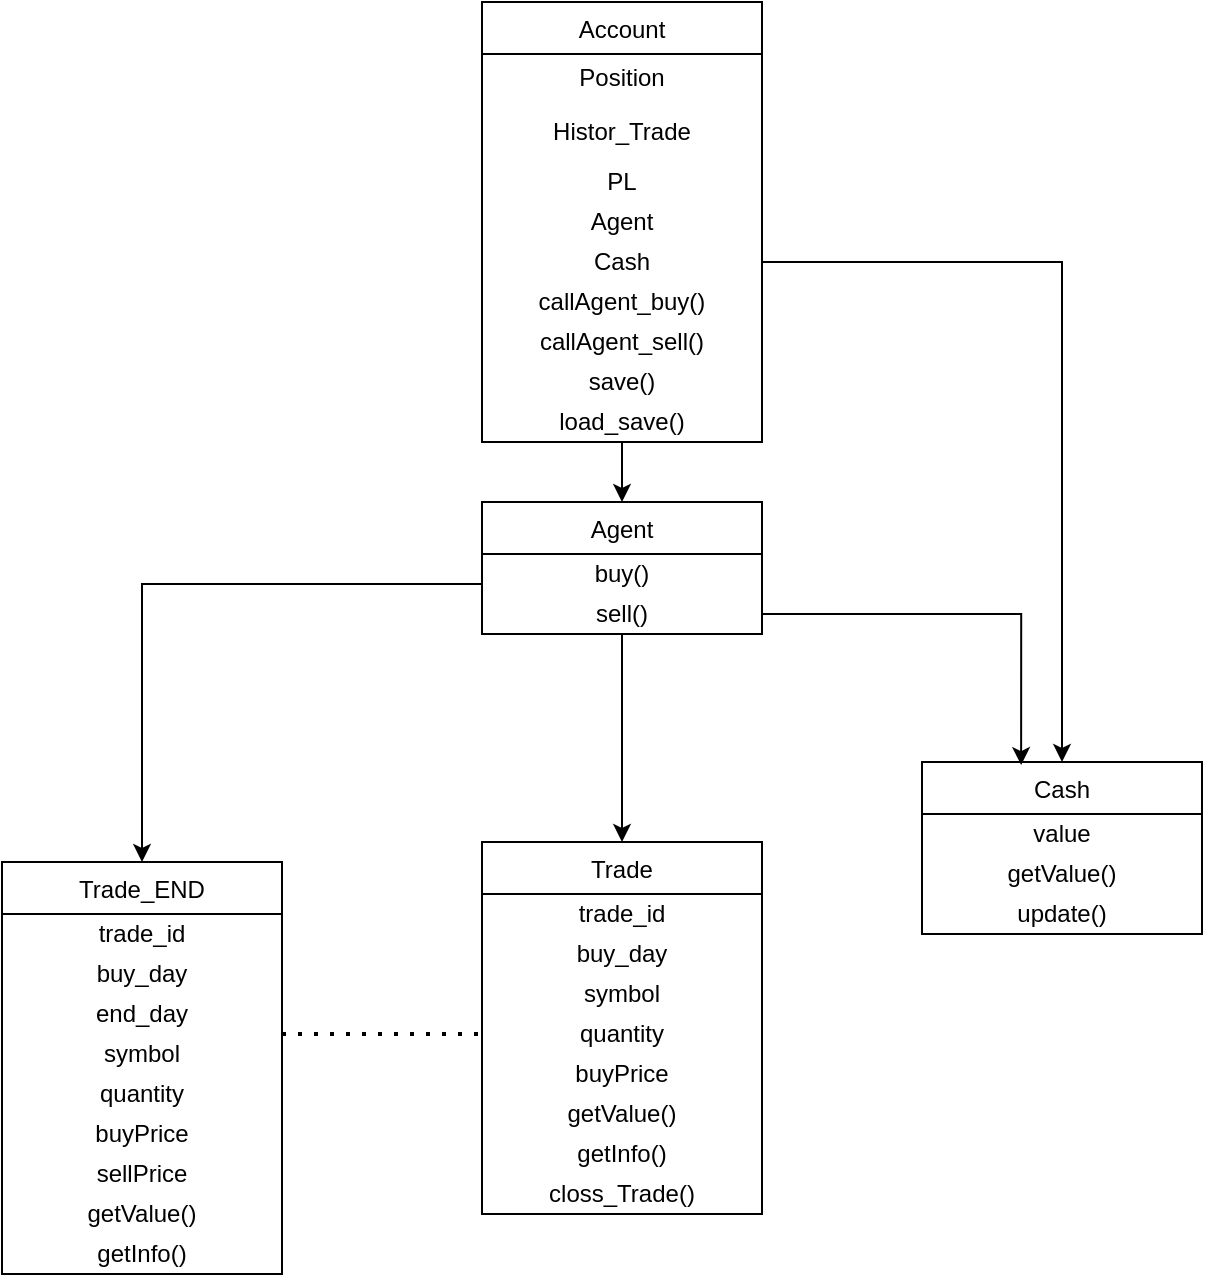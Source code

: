 <mxfile version="15.1.1" type="device"><diagram id="C5RBs43oDa-KdzZeNtuy" name="Page-1"><mxGraphModel dx="946" dy="614" grid="1" gridSize="10" guides="1" tooltips="1" connect="1" arrows="1" fold="1" page="1" pageScale="1" pageWidth="827" pageHeight="1169" math="0" shadow="0"><root><mxCell id="WIyWlLk6GJQsqaUBKTNV-0"/><mxCell id="WIyWlLk6GJQsqaUBKTNV-1" parent="WIyWlLk6GJQsqaUBKTNV-0"/><mxCell id="2rC64kXPnuxF-6ehm7gW-0" value="Account" style="swimlane;fontStyle=0;childLayout=stackLayout;horizontal=1;startSize=26;horizontalStack=0;resizeParent=1;resizeParentMax=0;resizeLast=0;collapsible=1;marginBottom=0;" parent="WIyWlLk6GJQsqaUBKTNV-1" vertex="1"><mxGeometry x="360" y="130" width="140" height="220" as="geometry"/></mxCell><mxCell id="2rC64kXPnuxF-6ehm7gW-4" value="Position" style="text;html=1;strokeColor=none;fillColor=none;align=center;verticalAlign=middle;whiteSpace=wrap;rounded=0;" parent="2rC64kXPnuxF-6ehm7gW-0" vertex="1"><mxGeometry y="26" width="140" height="24" as="geometry"/></mxCell><mxCell id="2rC64kXPnuxF-6ehm7gW-14" value="Histor_Trade" style="text;html=1;strokeColor=none;fillColor=none;align=center;verticalAlign=middle;whiteSpace=wrap;rounded=0;" parent="2rC64kXPnuxF-6ehm7gW-0" vertex="1"><mxGeometry y="50" width="140" height="30" as="geometry"/></mxCell><mxCell id="2rC64kXPnuxF-6ehm7gW-15" value="PL" style="text;html=1;strokeColor=none;fillColor=none;align=center;verticalAlign=middle;whiteSpace=wrap;rounded=0;" parent="2rC64kXPnuxF-6ehm7gW-0" vertex="1"><mxGeometry y="80" width="140" height="20" as="geometry"/></mxCell><mxCell id="2rC64kXPnuxF-6ehm7gW-17" value="Agent" style="text;html=1;strokeColor=none;fillColor=none;align=center;verticalAlign=middle;whiteSpace=wrap;rounded=0;" parent="2rC64kXPnuxF-6ehm7gW-0" vertex="1"><mxGeometry y="100" width="140" height="20" as="geometry"/></mxCell><mxCell id="opL8qgM6BipaobTIu2Ud-0" value="Cash" style="text;html=1;strokeColor=none;fillColor=none;align=center;verticalAlign=middle;whiteSpace=wrap;rounded=0;" parent="2rC64kXPnuxF-6ehm7gW-0" vertex="1"><mxGeometry y="120" width="140" height="20" as="geometry"/></mxCell><mxCell id="2rC64kXPnuxF-6ehm7gW-18" value="callAgent_buy()" style="text;html=1;strokeColor=none;fillColor=none;align=center;verticalAlign=middle;whiteSpace=wrap;rounded=0;" parent="2rC64kXPnuxF-6ehm7gW-0" vertex="1"><mxGeometry y="140" width="140" height="20" as="geometry"/></mxCell><mxCell id="2rC64kXPnuxF-6ehm7gW-23" value="callAgent_sell()" style="text;html=1;strokeColor=none;fillColor=none;align=center;verticalAlign=middle;whiteSpace=wrap;rounded=0;" parent="2rC64kXPnuxF-6ehm7gW-0" vertex="1"><mxGeometry y="160" width="140" height="20" as="geometry"/></mxCell><mxCell id="2rC64kXPnuxF-6ehm7gW-31" value="save()" style="text;html=1;strokeColor=none;fillColor=none;align=center;verticalAlign=middle;whiteSpace=wrap;rounded=0;" parent="2rC64kXPnuxF-6ehm7gW-0" vertex="1"><mxGeometry y="180" width="140" height="20" as="geometry"/></mxCell><mxCell id="2rC64kXPnuxF-6ehm7gW-33" value="load_save()" style="text;html=1;strokeColor=none;fillColor=none;align=center;verticalAlign=middle;whiteSpace=wrap;rounded=0;" parent="2rC64kXPnuxF-6ehm7gW-0" vertex="1"><mxGeometry y="200" width="140" height="20" as="geometry"/></mxCell><mxCell id="2rC64kXPnuxF-6ehm7gW-5" value="Trade" style="swimlane;fontStyle=0;childLayout=stackLayout;horizontal=1;startSize=26;horizontalStack=0;resizeParent=1;resizeParentMax=0;resizeLast=0;collapsible=1;marginBottom=0;" parent="WIyWlLk6GJQsqaUBKTNV-1" vertex="1"><mxGeometry x="360" y="550" width="140" height="186" as="geometry"/></mxCell><mxCell id="2rC64kXPnuxF-6ehm7gW-24" value="trade_id" style="text;html=1;strokeColor=none;fillColor=none;align=center;verticalAlign=middle;whiteSpace=wrap;rounded=0;" parent="2rC64kXPnuxF-6ehm7gW-5" vertex="1"><mxGeometry y="26" width="140" height="20" as="geometry"/></mxCell><mxCell id="2rC64kXPnuxF-6ehm7gW-10" value="&lt;span style=&quot;text-align: left&quot;&gt;buy_day&lt;/span&gt;" style="text;html=1;strokeColor=none;fillColor=none;align=center;verticalAlign=middle;whiteSpace=wrap;rounded=0;" parent="2rC64kXPnuxF-6ehm7gW-5" vertex="1"><mxGeometry y="46" width="140" height="20" as="geometry"/></mxCell><mxCell id="2rC64kXPnuxF-6ehm7gW-9" value="symbol" style="text;html=1;strokeColor=none;fillColor=none;align=center;verticalAlign=middle;whiteSpace=wrap;rounded=0;" parent="2rC64kXPnuxF-6ehm7gW-5" vertex="1"><mxGeometry y="66" width="140" height="20" as="geometry"/></mxCell><mxCell id="2rC64kXPnuxF-6ehm7gW-37" value="quantity" style="text;html=1;strokeColor=none;fillColor=none;align=center;verticalAlign=middle;whiteSpace=wrap;rounded=0;" parent="2rC64kXPnuxF-6ehm7gW-5" vertex="1"><mxGeometry y="86" width="140" height="20" as="geometry"/></mxCell><mxCell id="2rC64kXPnuxF-6ehm7gW-11" value="buyPrice" style="text;html=1;strokeColor=none;fillColor=none;align=center;verticalAlign=middle;whiteSpace=wrap;rounded=0;" parent="2rC64kXPnuxF-6ehm7gW-5" vertex="1"><mxGeometry y="106" width="140" height="20" as="geometry"/></mxCell><mxCell id="2rC64kXPnuxF-6ehm7gW-12" value="getValue()" style="text;html=1;strokeColor=none;fillColor=none;align=center;verticalAlign=middle;whiteSpace=wrap;rounded=0;" parent="2rC64kXPnuxF-6ehm7gW-5" vertex="1"><mxGeometry y="126" width="140" height="20" as="geometry"/></mxCell><mxCell id="cU3CKOKCUkHQ-kNl1_w2-0" value="getInfo()" style="text;html=1;strokeColor=none;fillColor=none;align=center;verticalAlign=middle;whiteSpace=wrap;rounded=0;" vertex="1" parent="2rC64kXPnuxF-6ehm7gW-5"><mxGeometry y="146" width="140" height="20" as="geometry"/></mxCell><mxCell id="fd6mi45esSNt1JUGEqNm-12" value="closs_Trade()" style="text;html=1;strokeColor=none;fillColor=none;align=center;verticalAlign=middle;whiteSpace=wrap;rounded=0;" parent="2rC64kXPnuxF-6ehm7gW-5" vertex="1"><mxGeometry y="166" width="140" height="20" as="geometry"/></mxCell><mxCell id="2rC64kXPnuxF-6ehm7gW-19" value="Agent" style="swimlane;fontStyle=0;childLayout=stackLayout;horizontal=1;startSize=26;horizontalStack=0;resizeParent=1;resizeParentMax=0;resizeLast=0;collapsible=1;marginBottom=0;" parent="WIyWlLk6GJQsqaUBKTNV-1" vertex="1"><mxGeometry x="360" y="380" width="140" height="66" as="geometry"/></mxCell><mxCell id="2rC64kXPnuxF-6ehm7gW-26" value="buy()" style="text;html=1;strokeColor=none;fillColor=none;align=center;verticalAlign=middle;whiteSpace=wrap;rounded=0;" parent="2rC64kXPnuxF-6ehm7gW-19" vertex="1"><mxGeometry y="26" width="140" height="20" as="geometry"/></mxCell><mxCell id="2rC64kXPnuxF-6ehm7gW-27" value="sell()" style="text;html=1;strokeColor=none;fillColor=none;align=center;verticalAlign=middle;whiteSpace=wrap;rounded=0;" parent="2rC64kXPnuxF-6ehm7gW-19" vertex="1"><mxGeometry y="46" width="140" height="20" as="geometry"/></mxCell><mxCell id="2rC64kXPnuxF-6ehm7gW-35" style="edgeStyle=orthogonalEdgeStyle;rounded=0;orthogonalLoop=1;jettySize=auto;html=1;exitX=0.5;exitY=1;exitDx=0;exitDy=0;" parent="WIyWlLk6GJQsqaUBKTNV-1" source="2rC64kXPnuxF-6ehm7gW-33" target="2rC64kXPnuxF-6ehm7gW-19" edge="1"><mxGeometry relative="1" as="geometry"/></mxCell><mxCell id="2rC64kXPnuxF-6ehm7gW-36" style="edgeStyle=orthogonalEdgeStyle;rounded=0;orthogonalLoop=1;jettySize=auto;html=1;exitX=0.5;exitY=1;exitDx=0;exitDy=0;entryX=0.5;entryY=0;entryDx=0;entryDy=0;" parent="WIyWlLk6GJQsqaUBKTNV-1" source="2rC64kXPnuxF-6ehm7gW-27" target="2rC64kXPnuxF-6ehm7gW-5" edge="1"><mxGeometry relative="1" as="geometry"/></mxCell><mxCell id="opL8qgM6BipaobTIu2Ud-1" value="Cash" style="swimlane;fontStyle=0;childLayout=stackLayout;horizontal=1;startSize=26;horizontalStack=0;resizeParent=1;resizeParentMax=0;resizeLast=0;collapsible=1;marginBottom=0;" parent="WIyWlLk6GJQsqaUBKTNV-1" vertex="1"><mxGeometry x="580" y="510" width="140" height="86" as="geometry"/></mxCell><mxCell id="opL8qgM6BipaobTIu2Ud-5" value="value" style="text;html=1;strokeColor=none;fillColor=none;align=center;verticalAlign=middle;whiteSpace=wrap;rounded=0;" parent="opL8qgM6BipaobTIu2Ud-1" vertex="1"><mxGeometry y="26" width="140" height="20" as="geometry"/></mxCell><mxCell id="opL8qgM6BipaobTIu2Ud-6" value="getValue()" style="text;html=1;strokeColor=none;fillColor=none;align=center;verticalAlign=middle;whiteSpace=wrap;rounded=0;" parent="opL8qgM6BipaobTIu2Ud-1" vertex="1"><mxGeometry y="46" width="140" height="20" as="geometry"/></mxCell><mxCell id="opL8qgM6BipaobTIu2Ud-7" value="update()" style="text;html=1;strokeColor=none;fillColor=none;align=center;verticalAlign=middle;whiteSpace=wrap;rounded=0;" parent="opL8qgM6BipaobTIu2Ud-1" vertex="1"><mxGeometry y="66" width="140" height="20" as="geometry"/></mxCell><mxCell id="opL8qgM6BipaobTIu2Ud-10" style="edgeStyle=orthogonalEdgeStyle;rounded=0;orthogonalLoop=1;jettySize=auto;html=1;exitX=1;exitY=0.5;exitDx=0;exitDy=0;entryX=0.5;entryY=0;entryDx=0;entryDy=0;" parent="WIyWlLk6GJQsqaUBKTNV-1" source="opL8qgM6BipaobTIu2Ud-0" target="opL8qgM6BipaobTIu2Ud-1" edge="1"><mxGeometry relative="1" as="geometry"/></mxCell><mxCell id="opL8qgM6BipaobTIu2Ud-11" style="edgeStyle=orthogonalEdgeStyle;rounded=0;orthogonalLoop=1;jettySize=auto;html=1;exitX=1;exitY=0.5;exitDx=0;exitDy=0;entryX=0.354;entryY=0.018;entryDx=0;entryDy=0;entryPerimeter=0;" parent="WIyWlLk6GJQsqaUBKTNV-1" source="2rC64kXPnuxF-6ehm7gW-27" target="opL8qgM6BipaobTIu2Ud-1" edge="1"><mxGeometry relative="1" as="geometry"/></mxCell><mxCell id="fd6mi45esSNt1JUGEqNm-4" value="Trade_END" style="swimlane;fontStyle=0;childLayout=stackLayout;horizontal=1;startSize=26;horizontalStack=0;resizeParent=1;resizeParentMax=0;resizeLast=0;collapsible=1;marginBottom=0;" parent="WIyWlLk6GJQsqaUBKTNV-1" vertex="1"><mxGeometry x="120" y="560" width="140" height="206" as="geometry"/></mxCell><mxCell id="fd6mi45esSNt1JUGEqNm-5" value="trade_id" style="text;html=1;strokeColor=none;fillColor=none;align=center;verticalAlign=middle;whiteSpace=wrap;rounded=0;" parent="fd6mi45esSNt1JUGEqNm-4" vertex="1"><mxGeometry y="26" width="140" height="20" as="geometry"/></mxCell><mxCell id="fd6mi45esSNt1JUGEqNm-6" value="&lt;span style=&quot;text-align: left&quot;&gt;buy_day&lt;/span&gt;" style="text;html=1;strokeColor=none;fillColor=none;align=center;verticalAlign=middle;whiteSpace=wrap;rounded=0;" parent="fd6mi45esSNt1JUGEqNm-4" vertex="1"><mxGeometry y="46" width="140" height="20" as="geometry"/></mxCell><mxCell id="fd6mi45esSNt1JUGEqNm-13" value="end_day" style="text;html=1;strokeColor=none;fillColor=none;align=center;verticalAlign=middle;whiteSpace=wrap;rounded=0;" parent="fd6mi45esSNt1JUGEqNm-4" vertex="1"><mxGeometry y="66" width="140" height="20" as="geometry"/></mxCell><mxCell id="fd6mi45esSNt1JUGEqNm-7" value="symbol" style="text;html=1;strokeColor=none;fillColor=none;align=center;verticalAlign=middle;whiteSpace=wrap;rounded=0;" parent="fd6mi45esSNt1JUGEqNm-4" vertex="1"><mxGeometry y="86" width="140" height="20" as="geometry"/></mxCell><mxCell id="fd6mi45esSNt1JUGEqNm-8" value="quantity" style="text;html=1;strokeColor=none;fillColor=none;align=center;verticalAlign=middle;whiteSpace=wrap;rounded=0;" parent="fd6mi45esSNt1JUGEqNm-4" vertex="1"><mxGeometry y="106" width="140" height="20" as="geometry"/></mxCell><mxCell id="fd6mi45esSNt1JUGEqNm-9" value="buyPrice" style="text;html=1;strokeColor=none;fillColor=none;align=center;verticalAlign=middle;whiteSpace=wrap;rounded=0;" parent="fd6mi45esSNt1JUGEqNm-4" vertex="1"><mxGeometry y="126" width="140" height="20" as="geometry"/></mxCell><mxCell id="fd6mi45esSNt1JUGEqNm-14" value="sellPrice" style="text;html=1;strokeColor=none;fillColor=none;align=center;verticalAlign=middle;whiteSpace=wrap;rounded=0;" parent="fd6mi45esSNt1JUGEqNm-4" vertex="1"><mxGeometry y="146" width="140" height="20" as="geometry"/></mxCell><mxCell id="fd6mi45esSNt1JUGEqNm-10" value="getValue()" style="text;html=1;strokeColor=none;fillColor=none;align=center;verticalAlign=middle;whiteSpace=wrap;rounded=0;" parent="fd6mi45esSNt1JUGEqNm-4" vertex="1"><mxGeometry y="166" width="140" height="20" as="geometry"/></mxCell><mxCell id="cU3CKOKCUkHQ-kNl1_w2-2" value="getInfo()" style="text;html=1;strokeColor=none;fillColor=none;align=center;verticalAlign=middle;whiteSpace=wrap;rounded=0;" vertex="1" parent="fd6mi45esSNt1JUGEqNm-4"><mxGeometry y="186" width="140" height="20" as="geometry"/></mxCell><mxCell id="fd6mi45esSNt1JUGEqNm-15" value="" style="endArrow=none;dashed=1;html=1;dashPattern=1 3;strokeWidth=2;entryX=0;entryY=0.5;entryDx=0;entryDy=0;exitX=1;exitY=0;exitDx=0;exitDy=0;" parent="WIyWlLk6GJQsqaUBKTNV-1" source="fd6mi45esSNt1JUGEqNm-7" target="2rC64kXPnuxF-6ehm7gW-37" edge="1"><mxGeometry width="50" height="50" relative="1" as="geometry"><mxPoint x="290" y="660" as="sourcePoint"/><mxPoint x="340" y="610" as="targetPoint"/></mxGeometry></mxCell><mxCell id="fd6mi45esSNt1JUGEqNm-17" style="edgeStyle=orthogonalEdgeStyle;rounded=0;orthogonalLoop=1;jettySize=auto;html=1;exitX=0;exitY=0.75;exitDx=0;exitDy=0;entryX=0.5;entryY=0;entryDx=0;entryDy=0;" parent="WIyWlLk6GJQsqaUBKTNV-1" source="2rC64kXPnuxF-6ehm7gW-26" target="fd6mi45esSNt1JUGEqNm-4" edge="1"><mxGeometry relative="1" as="geometry"/></mxCell></root></mxGraphModel></diagram></mxfile>